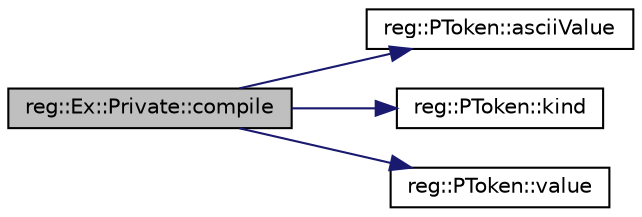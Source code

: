 digraph "reg::Ex::Private::compile"
{
 // LATEX_PDF_SIZE
  edge [fontname="Helvetica",fontsize="10",labelfontname="Helvetica",labelfontsize="10"];
  node [fontname="Helvetica",fontsize="10",shape=record];
  rankdir="LR";
  Node1 [label="reg::Ex::Private::compile",height=0.2,width=0.4,color="black", fillcolor="grey75", style="filled", fontcolor="black",tooltip=" "];
  Node1 -> Node2 [color="midnightblue",fontsize="10",style="solid",fontname="Helvetica"];
  Node2 [label="reg::PToken::asciiValue",height=0.2,width=0.4,color="black", fillcolor="white", style="filled",URL="$classreg_1_1PToken.html#a34589c92a4e8ff59eb14c5536e760929",tooltip=" "];
  Node1 -> Node3 [color="midnightblue",fontsize="10",style="solid",fontname="Helvetica"];
  Node3 [label="reg::PToken::kind",height=0.2,width=0.4,color="black", fillcolor="white", style="filled",URL="$classreg_1_1PToken.html#a5b947291aff91a346d6526074989a9fa",tooltip=" "];
  Node1 -> Node4 [color="midnightblue",fontsize="10",style="solid",fontname="Helvetica"];
  Node4 [label="reg::PToken::value",height=0.2,width=0.4,color="black", fillcolor="white", style="filled",URL="$classreg_1_1PToken.html#ac897faa4d75c143ca24924a5754aa369",tooltip=" "];
}
